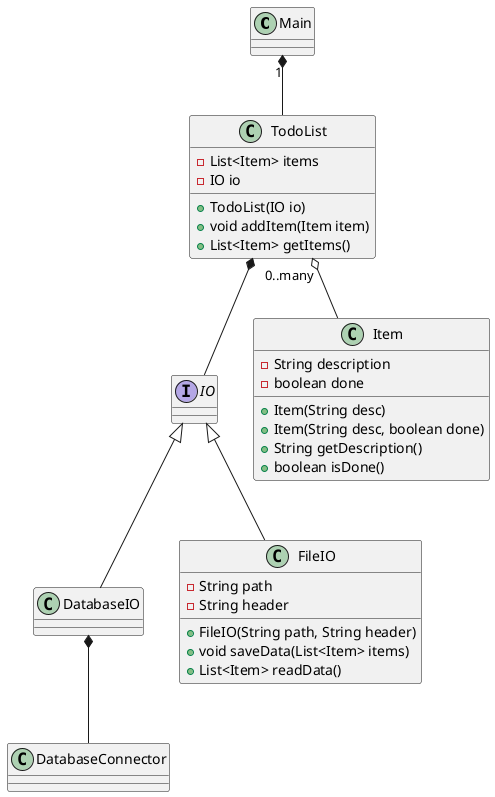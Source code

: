 @startuml
'https://plantuml.com/class-diagram

class Main
interface IO
class DatabaseIO
class DatabaseConnector
class FileIO
class TodoList
class Item


Main "1" *-- TodoList
TodoList *-- IO
TodoList "0..many" o-- Item
IO <|-- FileIO
IO <|-- DatabaseIO
DatabaseIO *-- DatabaseConnector

class Item {
    - String description
    - boolean done
    + Item(String desc)
    + Item(String desc, boolean done)
    + String getDescription()
    + boolean isDone()
}
class TodoList {
    - List<Item> items
    - IO io
    + TodoList(IO io)
    + void addItem(Item item)
    + List<Item> getItems()
}

class FileIO {
    - String path
    - String header
    + FileIO(String path, String header)
    + void saveData(List<Item> items)
    + List<Item> readData()
}

@enduml